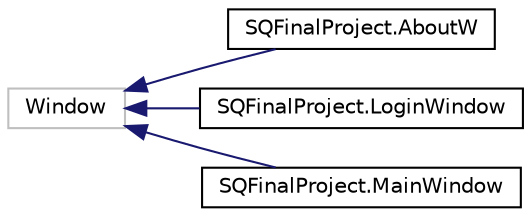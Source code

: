 digraph "Graphical Class Hierarchy"
{
 // LATEX_PDF_SIZE
  edge [fontname="Helvetica",fontsize="10",labelfontname="Helvetica",labelfontsize="10"];
  node [fontname="Helvetica",fontsize="10",shape=record];
  rankdir="LR";
  Node1 [label="Window",height=0.2,width=0.4,color="grey75", fillcolor="white", style="filled",tooltip=" "];
  Node1 -> Node0 [dir="back",color="midnightblue",fontsize="10",style="solid",fontname="Helvetica"];
  Node0 [label="SQFinalProject.AboutW",height=0.2,width=0.4,color="black", fillcolor="white", style="filled",URL="$class_s_q_final_project_1_1_about_w.html",tooltip="AboutW"];
  Node1 -> Node3 [dir="back",color="midnightblue",fontsize="10",style="solid",fontname="Helvetica"];
  Node3 [label="SQFinalProject.LoginWindow",height=0.2,width=0.4,color="black", fillcolor="white", style="filled",URL="$class_s_q_final_project_1_1_login_window.html",tooltip="Interaction logic for LoginWindow.xaml"];
  Node1 -> Node4 [dir="back",color="midnightblue",fontsize="10",style="solid",fontname="Helvetica"];
  Node4 [label="SQFinalProject.MainWindow",height=0.2,width=0.4,color="black", fillcolor="white", style="filled",URL="$class_s_q_final_project_1_1_main_window.html",tooltip="MainWindow"];
}
